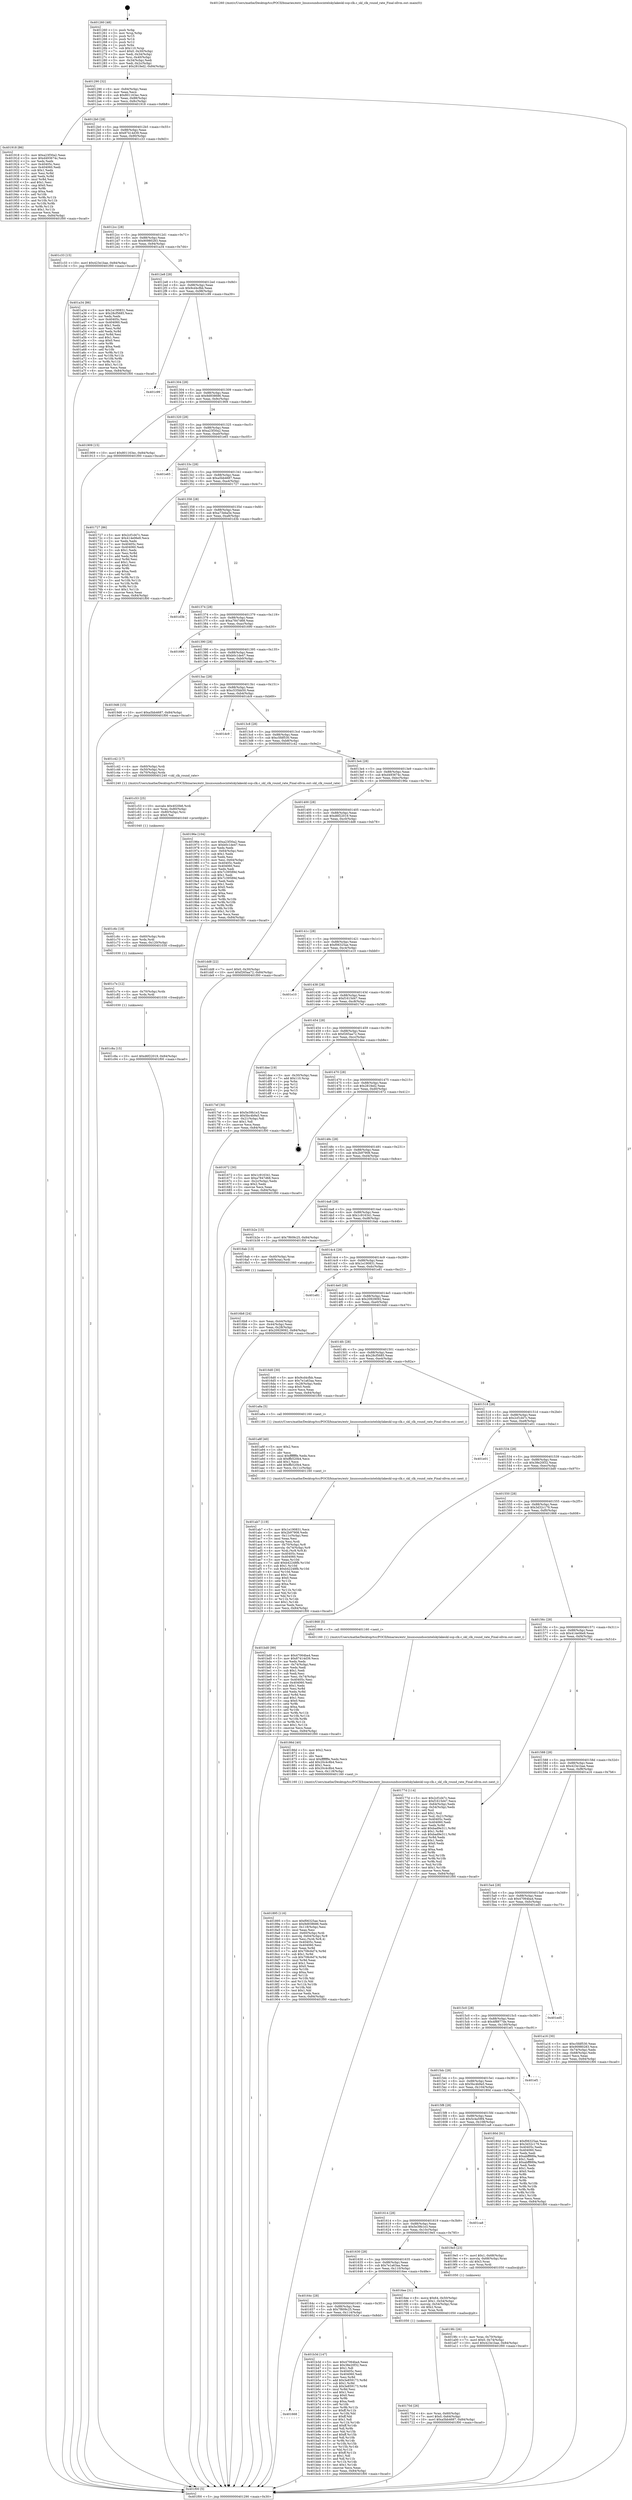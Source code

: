digraph "0x401260" {
  label = "0x401260 (/mnt/c/Users/mathe/Desktop/tcc/POCII/binaries/extr_linuxsoundsocintelskylakeskl-ssp-clk.c_skl_clk_round_rate_Final-ollvm.out::main(0))"
  labelloc = "t"
  node[shape=record]

  Entry [label="",width=0.3,height=0.3,shape=circle,fillcolor=black,style=filled]
  "0x401290" [label="{
     0x401290 [32]\l
     | [instrs]\l
     &nbsp;&nbsp;0x401290 \<+6\>: mov -0x84(%rbp),%eax\l
     &nbsp;&nbsp;0x401296 \<+2\>: mov %eax,%ecx\l
     &nbsp;&nbsp;0x401298 \<+6\>: sub $0x801163ec,%ecx\l
     &nbsp;&nbsp;0x40129e \<+6\>: mov %eax,-0x88(%rbp)\l
     &nbsp;&nbsp;0x4012a4 \<+6\>: mov %ecx,-0x8c(%rbp)\l
     &nbsp;&nbsp;0x4012aa \<+6\>: je 0000000000401918 \<main+0x6b8\>\l
  }"]
  "0x401918" [label="{
     0x401918 [86]\l
     | [instrs]\l
     &nbsp;&nbsp;0x401918 \<+5\>: mov $0xa23f30a2,%eax\l
     &nbsp;&nbsp;0x40191d \<+5\>: mov $0xd493674c,%ecx\l
     &nbsp;&nbsp;0x401922 \<+2\>: xor %edx,%edx\l
     &nbsp;&nbsp;0x401924 \<+7\>: mov 0x40405c,%esi\l
     &nbsp;&nbsp;0x40192b \<+7\>: mov 0x404060,%edi\l
     &nbsp;&nbsp;0x401932 \<+3\>: sub $0x1,%edx\l
     &nbsp;&nbsp;0x401935 \<+3\>: mov %esi,%r8d\l
     &nbsp;&nbsp;0x401938 \<+3\>: add %edx,%r8d\l
     &nbsp;&nbsp;0x40193b \<+4\>: imul %r8d,%esi\l
     &nbsp;&nbsp;0x40193f \<+3\>: and $0x1,%esi\l
     &nbsp;&nbsp;0x401942 \<+3\>: cmp $0x0,%esi\l
     &nbsp;&nbsp;0x401945 \<+4\>: sete %r9b\l
     &nbsp;&nbsp;0x401949 \<+3\>: cmp $0xa,%edi\l
     &nbsp;&nbsp;0x40194c \<+4\>: setl %r10b\l
     &nbsp;&nbsp;0x401950 \<+3\>: mov %r9b,%r11b\l
     &nbsp;&nbsp;0x401953 \<+3\>: and %r10b,%r11b\l
     &nbsp;&nbsp;0x401956 \<+3\>: xor %r10b,%r9b\l
     &nbsp;&nbsp;0x401959 \<+3\>: or %r9b,%r11b\l
     &nbsp;&nbsp;0x40195c \<+4\>: test $0x1,%r11b\l
     &nbsp;&nbsp;0x401960 \<+3\>: cmovne %ecx,%eax\l
     &nbsp;&nbsp;0x401963 \<+6\>: mov %eax,-0x84(%rbp)\l
     &nbsp;&nbsp;0x401969 \<+5\>: jmp 0000000000401f00 \<main+0xca0\>\l
  }"]
  "0x4012b0" [label="{
     0x4012b0 [28]\l
     | [instrs]\l
     &nbsp;&nbsp;0x4012b0 \<+5\>: jmp 00000000004012b5 \<main+0x55\>\l
     &nbsp;&nbsp;0x4012b5 \<+6\>: mov -0x88(%rbp),%eax\l
     &nbsp;&nbsp;0x4012bb \<+5\>: sub $0x87414d39,%eax\l
     &nbsp;&nbsp;0x4012c0 \<+6\>: mov %eax,-0x90(%rbp)\l
     &nbsp;&nbsp;0x4012c6 \<+6\>: je 0000000000401c33 \<main+0x9d3\>\l
  }"]
  Exit [label="",width=0.3,height=0.3,shape=circle,fillcolor=black,style=filled,peripheries=2]
  "0x401c33" [label="{
     0x401c33 [15]\l
     | [instrs]\l
     &nbsp;&nbsp;0x401c33 \<+10\>: movl $0x423e1bae,-0x84(%rbp)\l
     &nbsp;&nbsp;0x401c3d \<+5\>: jmp 0000000000401f00 \<main+0xca0\>\l
  }"]
  "0x4012cc" [label="{
     0x4012cc [28]\l
     | [instrs]\l
     &nbsp;&nbsp;0x4012cc \<+5\>: jmp 00000000004012d1 \<main+0x71\>\l
     &nbsp;&nbsp;0x4012d1 \<+6\>: mov -0x88(%rbp),%eax\l
     &nbsp;&nbsp;0x4012d7 \<+5\>: sub $0x90980283,%eax\l
     &nbsp;&nbsp;0x4012dc \<+6\>: mov %eax,-0x94(%rbp)\l
     &nbsp;&nbsp;0x4012e2 \<+6\>: je 0000000000401a34 \<main+0x7d4\>\l
  }"]
  "0x401c8a" [label="{
     0x401c8a [15]\l
     | [instrs]\l
     &nbsp;&nbsp;0x401c8a \<+10\>: movl $0xd6f22019,-0x84(%rbp)\l
     &nbsp;&nbsp;0x401c94 \<+5\>: jmp 0000000000401f00 \<main+0xca0\>\l
  }"]
  "0x401a34" [label="{
     0x401a34 [86]\l
     | [instrs]\l
     &nbsp;&nbsp;0x401a34 \<+5\>: mov $0x1e190831,%eax\l
     &nbsp;&nbsp;0x401a39 \<+5\>: mov $0x28cf5685,%ecx\l
     &nbsp;&nbsp;0x401a3e \<+2\>: xor %edx,%edx\l
     &nbsp;&nbsp;0x401a40 \<+7\>: mov 0x40405c,%esi\l
     &nbsp;&nbsp;0x401a47 \<+7\>: mov 0x404060,%edi\l
     &nbsp;&nbsp;0x401a4e \<+3\>: sub $0x1,%edx\l
     &nbsp;&nbsp;0x401a51 \<+3\>: mov %esi,%r8d\l
     &nbsp;&nbsp;0x401a54 \<+3\>: add %edx,%r8d\l
     &nbsp;&nbsp;0x401a57 \<+4\>: imul %r8d,%esi\l
     &nbsp;&nbsp;0x401a5b \<+3\>: and $0x1,%esi\l
     &nbsp;&nbsp;0x401a5e \<+3\>: cmp $0x0,%esi\l
     &nbsp;&nbsp;0x401a61 \<+4\>: sete %r9b\l
     &nbsp;&nbsp;0x401a65 \<+3\>: cmp $0xa,%edi\l
     &nbsp;&nbsp;0x401a68 \<+4\>: setl %r10b\l
     &nbsp;&nbsp;0x401a6c \<+3\>: mov %r9b,%r11b\l
     &nbsp;&nbsp;0x401a6f \<+3\>: and %r10b,%r11b\l
     &nbsp;&nbsp;0x401a72 \<+3\>: xor %r10b,%r9b\l
     &nbsp;&nbsp;0x401a75 \<+3\>: or %r9b,%r11b\l
     &nbsp;&nbsp;0x401a78 \<+4\>: test $0x1,%r11b\l
     &nbsp;&nbsp;0x401a7c \<+3\>: cmovne %ecx,%eax\l
     &nbsp;&nbsp;0x401a7f \<+6\>: mov %eax,-0x84(%rbp)\l
     &nbsp;&nbsp;0x401a85 \<+5\>: jmp 0000000000401f00 \<main+0xca0\>\l
  }"]
  "0x4012e8" [label="{
     0x4012e8 [28]\l
     | [instrs]\l
     &nbsp;&nbsp;0x4012e8 \<+5\>: jmp 00000000004012ed \<main+0x8d\>\l
     &nbsp;&nbsp;0x4012ed \<+6\>: mov -0x88(%rbp),%eax\l
     &nbsp;&nbsp;0x4012f3 \<+5\>: sub $0x9cd4cfbb,%eax\l
     &nbsp;&nbsp;0x4012f8 \<+6\>: mov %eax,-0x98(%rbp)\l
     &nbsp;&nbsp;0x4012fe \<+6\>: je 0000000000401c99 \<main+0xa39\>\l
  }"]
  "0x401c7e" [label="{
     0x401c7e [12]\l
     | [instrs]\l
     &nbsp;&nbsp;0x401c7e \<+4\>: mov -0x70(%rbp),%rdx\l
     &nbsp;&nbsp;0x401c82 \<+3\>: mov %rdx,%rdi\l
     &nbsp;&nbsp;0x401c85 \<+5\>: call 0000000000401030 \<free@plt\>\l
     | [calls]\l
     &nbsp;&nbsp;0x401030 \{1\} (unknown)\l
  }"]
  "0x401c99" [label="{
     0x401c99\l
  }", style=dashed]
  "0x401304" [label="{
     0x401304 [28]\l
     | [instrs]\l
     &nbsp;&nbsp;0x401304 \<+5\>: jmp 0000000000401309 \<main+0xa9\>\l
     &nbsp;&nbsp;0x401309 \<+6\>: mov -0x88(%rbp),%eax\l
     &nbsp;&nbsp;0x40130f \<+5\>: sub $0x9d938686,%eax\l
     &nbsp;&nbsp;0x401314 \<+6\>: mov %eax,-0x9c(%rbp)\l
     &nbsp;&nbsp;0x40131a \<+6\>: je 0000000000401909 \<main+0x6a9\>\l
  }"]
  "0x401c6c" [label="{
     0x401c6c [18]\l
     | [instrs]\l
     &nbsp;&nbsp;0x401c6c \<+4\>: mov -0x60(%rbp),%rdx\l
     &nbsp;&nbsp;0x401c70 \<+3\>: mov %rdx,%rdi\l
     &nbsp;&nbsp;0x401c73 \<+6\>: mov %eax,-0x120(%rbp)\l
     &nbsp;&nbsp;0x401c79 \<+5\>: call 0000000000401030 \<free@plt\>\l
     | [calls]\l
     &nbsp;&nbsp;0x401030 \{1\} (unknown)\l
  }"]
  "0x401909" [label="{
     0x401909 [15]\l
     | [instrs]\l
     &nbsp;&nbsp;0x401909 \<+10\>: movl $0x801163ec,-0x84(%rbp)\l
     &nbsp;&nbsp;0x401913 \<+5\>: jmp 0000000000401f00 \<main+0xca0\>\l
  }"]
  "0x401320" [label="{
     0x401320 [28]\l
     | [instrs]\l
     &nbsp;&nbsp;0x401320 \<+5\>: jmp 0000000000401325 \<main+0xc5\>\l
     &nbsp;&nbsp;0x401325 \<+6\>: mov -0x88(%rbp),%eax\l
     &nbsp;&nbsp;0x40132b \<+5\>: sub $0xa23f30a2,%eax\l
     &nbsp;&nbsp;0x401330 \<+6\>: mov %eax,-0xa0(%rbp)\l
     &nbsp;&nbsp;0x401336 \<+6\>: je 0000000000401e65 \<main+0xc05\>\l
  }"]
  "0x401c53" [label="{
     0x401c53 [25]\l
     | [instrs]\l
     &nbsp;&nbsp;0x401c53 \<+10\>: movabs $0x4020b6,%rdi\l
     &nbsp;&nbsp;0x401c5d \<+4\>: mov %rax,-0x80(%rbp)\l
     &nbsp;&nbsp;0x401c61 \<+4\>: mov -0x80(%rbp),%rsi\l
     &nbsp;&nbsp;0x401c65 \<+2\>: mov $0x0,%al\l
     &nbsp;&nbsp;0x401c67 \<+5\>: call 0000000000401040 \<printf@plt\>\l
     | [calls]\l
     &nbsp;&nbsp;0x401040 \{1\} (unknown)\l
  }"]
  "0x401e65" [label="{
     0x401e65\l
  }", style=dashed]
  "0x40133c" [label="{
     0x40133c [28]\l
     | [instrs]\l
     &nbsp;&nbsp;0x40133c \<+5\>: jmp 0000000000401341 \<main+0xe1\>\l
     &nbsp;&nbsp;0x401341 \<+6\>: mov -0x88(%rbp),%eax\l
     &nbsp;&nbsp;0x401347 \<+5\>: sub $0xa5bb4687,%eax\l
     &nbsp;&nbsp;0x40134c \<+6\>: mov %eax,-0xa4(%rbp)\l
     &nbsp;&nbsp;0x401352 \<+6\>: je 0000000000401727 \<main+0x4c7\>\l
  }"]
  "0x401668" [label="{
     0x401668\l
  }", style=dashed]
  "0x401727" [label="{
     0x401727 [86]\l
     | [instrs]\l
     &nbsp;&nbsp;0x401727 \<+5\>: mov $0x2cf1d47c,%eax\l
     &nbsp;&nbsp;0x40172c \<+5\>: mov $0x414e06e9,%ecx\l
     &nbsp;&nbsp;0x401731 \<+2\>: xor %edx,%edx\l
     &nbsp;&nbsp;0x401733 \<+7\>: mov 0x40405c,%esi\l
     &nbsp;&nbsp;0x40173a \<+7\>: mov 0x404060,%edi\l
     &nbsp;&nbsp;0x401741 \<+3\>: sub $0x1,%edx\l
     &nbsp;&nbsp;0x401744 \<+3\>: mov %esi,%r8d\l
     &nbsp;&nbsp;0x401747 \<+3\>: add %edx,%r8d\l
     &nbsp;&nbsp;0x40174a \<+4\>: imul %r8d,%esi\l
     &nbsp;&nbsp;0x40174e \<+3\>: and $0x1,%esi\l
     &nbsp;&nbsp;0x401751 \<+3\>: cmp $0x0,%esi\l
     &nbsp;&nbsp;0x401754 \<+4\>: sete %r9b\l
     &nbsp;&nbsp;0x401758 \<+3\>: cmp $0xa,%edi\l
     &nbsp;&nbsp;0x40175b \<+4\>: setl %r10b\l
     &nbsp;&nbsp;0x40175f \<+3\>: mov %r9b,%r11b\l
     &nbsp;&nbsp;0x401762 \<+3\>: and %r10b,%r11b\l
     &nbsp;&nbsp;0x401765 \<+3\>: xor %r10b,%r9b\l
     &nbsp;&nbsp;0x401768 \<+3\>: or %r9b,%r11b\l
     &nbsp;&nbsp;0x40176b \<+4\>: test $0x1,%r11b\l
     &nbsp;&nbsp;0x40176f \<+3\>: cmovne %ecx,%eax\l
     &nbsp;&nbsp;0x401772 \<+6\>: mov %eax,-0x84(%rbp)\l
     &nbsp;&nbsp;0x401778 \<+5\>: jmp 0000000000401f00 \<main+0xca0\>\l
  }"]
  "0x401358" [label="{
     0x401358 [28]\l
     | [instrs]\l
     &nbsp;&nbsp;0x401358 \<+5\>: jmp 000000000040135d \<main+0xfd\>\l
     &nbsp;&nbsp;0x40135d \<+6\>: mov -0x88(%rbp),%eax\l
     &nbsp;&nbsp;0x401363 \<+5\>: sub $0xa73eba5e,%eax\l
     &nbsp;&nbsp;0x401368 \<+6\>: mov %eax,-0xa8(%rbp)\l
     &nbsp;&nbsp;0x40136e \<+6\>: je 0000000000401d3b \<main+0xadb\>\l
  }"]
  "0x401b3d" [label="{
     0x401b3d [147]\l
     | [instrs]\l
     &nbsp;&nbsp;0x401b3d \<+5\>: mov $0x47064ba4,%eax\l
     &nbsp;&nbsp;0x401b42 \<+5\>: mov $0x38e20f32,%ecx\l
     &nbsp;&nbsp;0x401b47 \<+2\>: mov $0x1,%dl\l
     &nbsp;&nbsp;0x401b49 \<+7\>: mov 0x40405c,%esi\l
     &nbsp;&nbsp;0x401b50 \<+7\>: mov 0x404060,%edi\l
     &nbsp;&nbsp;0x401b57 \<+3\>: mov %esi,%r8d\l
     &nbsp;&nbsp;0x401b5a \<+7\>: add $0x3e859173,%r8d\l
     &nbsp;&nbsp;0x401b61 \<+4\>: sub $0x1,%r8d\l
     &nbsp;&nbsp;0x401b65 \<+7\>: sub $0x3e859173,%r8d\l
     &nbsp;&nbsp;0x401b6c \<+4\>: imul %r8d,%esi\l
     &nbsp;&nbsp;0x401b70 \<+3\>: and $0x1,%esi\l
     &nbsp;&nbsp;0x401b73 \<+3\>: cmp $0x0,%esi\l
     &nbsp;&nbsp;0x401b76 \<+4\>: sete %r9b\l
     &nbsp;&nbsp;0x401b7a \<+3\>: cmp $0xa,%edi\l
     &nbsp;&nbsp;0x401b7d \<+4\>: setl %r10b\l
     &nbsp;&nbsp;0x401b81 \<+3\>: mov %r9b,%r11b\l
     &nbsp;&nbsp;0x401b84 \<+4\>: xor $0xff,%r11b\l
     &nbsp;&nbsp;0x401b88 \<+3\>: mov %r10b,%bl\l
     &nbsp;&nbsp;0x401b8b \<+3\>: xor $0xff,%bl\l
     &nbsp;&nbsp;0x401b8e \<+3\>: xor $0x1,%dl\l
     &nbsp;&nbsp;0x401b91 \<+3\>: mov %r11b,%r14b\l
     &nbsp;&nbsp;0x401b94 \<+4\>: and $0xff,%r14b\l
     &nbsp;&nbsp;0x401b98 \<+3\>: and %dl,%r9b\l
     &nbsp;&nbsp;0x401b9b \<+3\>: mov %bl,%r15b\l
     &nbsp;&nbsp;0x401b9e \<+4\>: and $0xff,%r15b\l
     &nbsp;&nbsp;0x401ba2 \<+3\>: and %dl,%r10b\l
     &nbsp;&nbsp;0x401ba5 \<+3\>: or %r9b,%r14b\l
     &nbsp;&nbsp;0x401ba8 \<+3\>: or %r10b,%r15b\l
     &nbsp;&nbsp;0x401bab \<+3\>: xor %r15b,%r14b\l
     &nbsp;&nbsp;0x401bae \<+3\>: or %bl,%r11b\l
     &nbsp;&nbsp;0x401bb1 \<+4\>: xor $0xff,%r11b\l
     &nbsp;&nbsp;0x401bb5 \<+3\>: or $0x1,%dl\l
     &nbsp;&nbsp;0x401bb8 \<+3\>: and %dl,%r11b\l
     &nbsp;&nbsp;0x401bbb \<+3\>: or %r11b,%r14b\l
     &nbsp;&nbsp;0x401bbe \<+4\>: test $0x1,%r14b\l
     &nbsp;&nbsp;0x401bc2 \<+3\>: cmovne %ecx,%eax\l
     &nbsp;&nbsp;0x401bc5 \<+6\>: mov %eax,-0x84(%rbp)\l
     &nbsp;&nbsp;0x401bcb \<+5\>: jmp 0000000000401f00 \<main+0xca0\>\l
  }"]
  "0x401d3b" [label="{
     0x401d3b\l
  }", style=dashed]
  "0x401374" [label="{
     0x401374 [28]\l
     | [instrs]\l
     &nbsp;&nbsp;0x401374 \<+5\>: jmp 0000000000401379 \<main+0x119\>\l
     &nbsp;&nbsp;0x401379 \<+6\>: mov -0x88(%rbp),%eax\l
     &nbsp;&nbsp;0x40137f \<+5\>: sub $0xa7847d68,%eax\l
     &nbsp;&nbsp;0x401384 \<+6\>: mov %eax,-0xac(%rbp)\l
     &nbsp;&nbsp;0x40138a \<+6\>: je 0000000000401690 \<main+0x430\>\l
  }"]
  "0x401ab7" [label="{
     0x401ab7 [119]\l
     | [instrs]\l
     &nbsp;&nbsp;0x401ab7 \<+5\>: mov $0x1e190831,%ecx\l
     &nbsp;&nbsp;0x401abc \<+5\>: mov $0x2b97908,%edx\l
     &nbsp;&nbsp;0x401ac1 \<+6\>: mov -0x11c(%rbp),%esi\l
     &nbsp;&nbsp;0x401ac7 \<+3\>: imul %eax,%esi\l
     &nbsp;&nbsp;0x401aca \<+3\>: movslq %esi,%rdi\l
     &nbsp;&nbsp;0x401acd \<+4\>: mov -0x70(%rbp),%r8\l
     &nbsp;&nbsp;0x401ad1 \<+4\>: movslq -0x74(%rbp),%r9\l
     &nbsp;&nbsp;0x401ad5 \<+4\>: mov %rdi,(%r8,%r9,8)\l
     &nbsp;&nbsp;0x401ad9 \<+7\>: mov 0x40405c,%eax\l
     &nbsp;&nbsp;0x401ae0 \<+7\>: mov 0x404060,%esi\l
     &nbsp;&nbsp;0x401ae7 \<+3\>: mov %eax,%r10d\l
     &nbsp;&nbsp;0x401aea \<+7\>: add $0xb42248fb,%r10d\l
     &nbsp;&nbsp;0x401af1 \<+4\>: sub $0x1,%r10d\l
     &nbsp;&nbsp;0x401af5 \<+7\>: sub $0xb42248fb,%r10d\l
     &nbsp;&nbsp;0x401afc \<+4\>: imul %r10d,%eax\l
     &nbsp;&nbsp;0x401b00 \<+3\>: and $0x1,%eax\l
     &nbsp;&nbsp;0x401b03 \<+3\>: cmp $0x0,%eax\l
     &nbsp;&nbsp;0x401b06 \<+4\>: sete %r11b\l
     &nbsp;&nbsp;0x401b0a \<+3\>: cmp $0xa,%esi\l
     &nbsp;&nbsp;0x401b0d \<+3\>: setl %bl\l
     &nbsp;&nbsp;0x401b10 \<+3\>: mov %r11b,%r14b\l
     &nbsp;&nbsp;0x401b13 \<+3\>: and %bl,%r14b\l
     &nbsp;&nbsp;0x401b16 \<+3\>: xor %bl,%r11b\l
     &nbsp;&nbsp;0x401b19 \<+3\>: or %r11b,%r14b\l
     &nbsp;&nbsp;0x401b1c \<+4\>: test $0x1,%r14b\l
     &nbsp;&nbsp;0x401b20 \<+3\>: cmovne %edx,%ecx\l
     &nbsp;&nbsp;0x401b23 \<+6\>: mov %ecx,-0x84(%rbp)\l
     &nbsp;&nbsp;0x401b29 \<+5\>: jmp 0000000000401f00 \<main+0xca0\>\l
  }"]
  "0x401690" [label="{
     0x401690\l
  }", style=dashed]
  "0x401390" [label="{
     0x401390 [28]\l
     | [instrs]\l
     &nbsp;&nbsp;0x401390 \<+5\>: jmp 0000000000401395 \<main+0x135\>\l
     &nbsp;&nbsp;0x401395 \<+6\>: mov -0x88(%rbp),%eax\l
     &nbsp;&nbsp;0x40139b \<+5\>: sub $0xb0c1de47,%eax\l
     &nbsp;&nbsp;0x4013a0 \<+6\>: mov %eax,-0xb0(%rbp)\l
     &nbsp;&nbsp;0x4013a6 \<+6\>: je 00000000004019d6 \<main+0x776\>\l
  }"]
  "0x401a8f" [label="{
     0x401a8f [40]\l
     | [instrs]\l
     &nbsp;&nbsp;0x401a8f \<+5\>: mov $0x2,%ecx\l
     &nbsp;&nbsp;0x401a94 \<+1\>: cltd\l
     &nbsp;&nbsp;0x401a95 \<+2\>: idiv %ecx\l
     &nbsp;&nbsp;0x401a97 \<+6\>: imul $0xfffffffe,%edx,%ecx\l
     &nbsp;&nbsp;0x401a9d \<+6\>: sub $0xffb520b4,%ecx\l
     &nbsp;&nbsp;0x401aa3 \<+3\>: add $0x1,%ecx\l
     &nbsp;&nbsp;0x401aa6 \<+6\>: add $0xffb520b4,%ecx\l
     &nbsp;&nbsp;0x401aac \<+6\>: mov %ecx,-0x11c(%rbp)\l
     &nbsp;&nbsp;0x401ab2 \<+5\>: call 0000000000401160 \<next_i\>\l
     | [calls]\l
     &nbsp;&nbsp;0x401160 \{1\} (/mnt/c/Users/mathe/Desktop/tcc/POCII/binaries/extr_linuxsoundsocintelskylakeskl-ssp-clk.c_skl_clk_round_rate_Final-ollvm.out::next_i)\l
  }"]
  "0x4019d6" [label="{
     0x4019d6 [15]\l
     | [instrs]\l
     &nbsp;&nbsp;0x4019d6 \<+10\>: movl $0xa5bb4687,-0x84(%rbp)\l
     &nbsp;&nbsp;0x4019e0 \<+5\>: jmp 0000000000401f00 \<main+0xca0\>\l
  }"]
  "0x4013ac" [label="{
     0x4013ac [28]\l
     | [instrs]\l
     &nbsp;&nbsp;0x4013ac \<+5\>: jmp 00000000004013b1 \<main+0x151\>\l
     &nbsp;&nbsp;0x4013b1 \<+6\>: mov -0x88(%rbp),%eax\l
     &nbsp;&nbsp;0x4013b7 \<+5\>: sub $0xc535bb50,%eax\l
     &nbsp;&nbsp;0x4013bc \<+6\>: mov %eax,-0xb4(%rbp)\l
     &nbsp;&nbsp;0x4013c2 \<+6\>: je 0000000000401dc9 \<main+0xb69\>\l
  }"]
  "0x4019fc" [label="{
     0x4019fc [26]\l
     | [instrs]\l
     &nbsp;&nbsp;0x4019fc \<+4\>: mov %rax,-0x70(%rbp)\l
     &nbsp;&nbsp;0x401a00 \<+7\>: movl $0x0,-0x74(%rbp)\l
     &nbsp;&nbsp;0x401a07 \<+10\>: movl $0x423e1bae,-0x84(%rbp)\l
     &nbsp;&nbsp;0x401a11 \<+5\>: jmp 0000000000401f00 \<main+0xca0\>\l
  }"]
  "0x401dc9" [label="{
     0x401dc9\l
  }", style=dashed]
  "0x4013c8" [label="{
     0x4013c8 [28]\l
     | [instrs]\l
     &nbsp;&nbsp;0x4013c8 \<+5\>: jmp 00000000004013cd \<main+0x16d\>\l
     &nbsp;&nbsp;0x4013cd \<+6\>: mov -0x88(%rbp),%eax\l
     &nbsp;&nbsp;0x4013d3 \<+5\>: sub $0xc5fdf530,%eax\l
     &nbsp;&nbsp;0x4013d8 \<+6\>: mov %eax,-0xb8(%rbp)\l
     &nbsp;&nbsp;0x4013de \<+6\>: je 0000000000401c42 \<main+0x9e2\>\l
  }"]
  "0x401895" [label="{
     0x401895 [116]\l
     | [instrs]\l
     &nbsp;&nbsp;0x401895 \<+5\>: mov $0xf06325ae,%ecx\l
     &nbsp;&nbsp;0x40189a \<+5\>: mov $0x9d938686,%edx\l
     &nbsp;&nbsp;0x40189f \<+6\>: mov -0x118(%rbp),%esi\l
     &nbsp;&nbsp;0x4018a5 \<+3\>: imul %eax,%esi\l
     &nbsp;&nbsp;0x4018a8 \<+4\>: mov -0x60(%rbp),%rdi\l
     &nbsp;&nbsp;0x4018ac \<+4\>: movslq -0x64(%rbp),%r8\l
     &nbsp;&nbsp;0x4018b0 \<+4\>: mov %esi,(%rdi,%r8,4)\l
     &nbsp;&nbsp;0x4018b4 \<+7\>: mov 0x40405c,%eax\l
     &nbsp;&nbsp;0x4018bb \<+7\>: mov 0x404060,%esi\l
     &nbsp;&nbsp;0x4018c2 \<+3\>: mov %eax,%r9d\l
     &nbsp;&nbsp;0x4018c5 \<+7\>: add $0x708c6d74,%r9d\l
     &nbsp;&nbsp;0x4018cc \<+4\>: sub $0x1,%r9d\l
     &nbsp;&nbsp;0x4018d0 \<+7\>: sub $0x708c6d74,%r9d\l
     &nbsp;&nbsp;0x4018d7 \<+4\>: imul %r9d,%eax\l
     &nbsp;&nbsp;0x4018db \<+3\>: and $0x1,%eax\l
     &nbsp;&nbsp;0x4018de \<+3\>: cmp $0x0,%eax\l
     &nbsp;&nbsp;0x4018e1 \<+4\>: sete %r10b\l
     &nbsp;&nbsp;0x4018e5 \<+3\>: cmp $0xa,%esi\l
     &nbsp;&nbsp;0x4018e8 \<+4\>: setl %r11b\l
     &nbsp;&nbsp;0x4018ec \<+3\>: mov %r10b,%bl\l
     &nbsp;&nbsp;0x4018ef \<+3\>: and %r11b,%bl\l
     &nbsp;&nbsp;0x4018f2 \<+3\>: xor %r11b,%r10b\l
     &nbsp;&nbsp;0x4018f5 \<+3\>: or %r10b,%bl\l
     &nbsp;&nbsp;0x4018f8 \<+3\>: test $0x1,%bl\l
     &nbsp;&nbsp;0x4018fb \<+3\>: cmovne %edx,%ecx\l
     &nbsp;&nbsp;0x4018fe \<+6\>: mov %ecx,-0x84(%rbp)\l
     &nbsp;&nbsp;0x401904 \<+5\>: jmp 0000000000401f00 \<main+0xca0\>\l
  }"]
  "0x401c42" [label="{
     0x401c42 [17]\l
     | [instrs]\l
     &nbsp;&nbsp;0x401c42 \<+4\>: mov -0x60(%rbp),%rdi\l
     &nbsp;&nbsp;0x401c46 \<+4\>: mov -0x50(%rbp),%rsi\l
     &nbsp;&nbsp;0x401c4a \<+4\>: mov -0x70(%rbp),%rdx\l
     &nbsp;&nbsp;0x401c4e \<+5\>: call 0000000000401240 \<skl_clk_round_rate\>\l
     | [calls]\l
     &nbsp;&nbsp;0x401240 \{1\} (/mnt/c/Users/mathe/Desktop/tcc/POCII/binaries/extr_linuxsoundsocintelskylakeskl-ssp-clk.c_skl_clk_round_rate_Final-ollvm.out::skl_clk_round_rate)\l
  }"]
  "0x4013e4" [label="{
     0x4013e4 [28]\l
     | [instrs]\l
     &nbsp;&nbsp;0x4013e4 \<+5\>: jmp 00000000004013e9 \<main+0x189\>\l
     &nbsp;&nbsp;0x4013e9 \<+6\>: mov -0x88(%rbp),%eax\l
     &nbsp;&nbsp;0x4013ef \<+5\>: sub $0xd493674c,%eax\l
     &nbsp;&nbsp;0x4013f4 \<+6\>: mov %eax,-0xbc(%rbp)\l
     &nbsp;&nbsp;0x4013fa \<+6\>: je 000000000040196e \<main+0x70e\>\l
  }"]
  "0x40186d" [label="{
     0x40186d [40]\l
     | [instrs]\l
     &nbsp;&nbsp;0x40186d \<+5\>: mov $0x2,%ecx\l
     &nbsp;&nbsp;0x401872 \<+1\>: cltd\l
     &nbsp;&nbsp;0x401873 \<+2\>: idiv %ecx\l
     &nbsp;&nbsp;0x401875 \<+6\>: imul $0xfffffffe,%edx,%ecx\l
     &nbsp;&nbsp;0x40187b \<+6\>: add $0x20c4c8b4,%ecx\l
     &nbsp;&nbsp;0x401881 \<+3\>: add $0x1,%ecx\l
     &nbsp;&nbsp;0x401884 \<+6\>: sub $0x20c4c8b4,%ecx\l
     &nbsp;&nbsp;0x40188a \<+6\>: mov %ecx,-0x118(%rbp)\l
     &nbsp;&nbsp;0x401890 \<+5\>: call 0000000000401160 \<next_i\>\l
     | [calls]\l
     &nbsp;&nbsp;0x401160 \{1\} (/mnt/c/Users/mathe/Desktop/tcc/POCII/binaries/extr_linuxsoundsocintelskylakeskl-ssp-clk.c_skl_clk_round_rate_Final-ollvm.out::next_i)\l
  }"]
  "0x40196e" [label="{
     0x40196e [104]\l
     | [instrs]\l
     &nbsp;&nbsp;0x40196e \<+5\>: mov $0xa23f30a2,%eax\l
     &nbsp;&nbsp;0x401973 \<+5\>: mov $0xb0c1de47,%ecx\l
     &nbsp;&nbsp;0x401978 \<+2\>: xor %edx,%edx\l
     &nbsp;&nbsp;0x40197a \<+3\>: mov -0x64(%rbp),%esi\l
     &nbsp;&nbsp;0x40197d \<+3\>: sub $0x1,%edx\l
     &nbsp;&nbsp;0x401980 \<+2\>: sub %edx,%esi\l
     &nbsp;&nbsp;0x401982 \<+3\>: mov %esi,-0x64(%rbp)\l
     &nbsp;&nbsp;0x401985 \<+7\>: mov 0x40405c,%edx\l
     &nbsp;&nbsp;0x40198c \<+7\>: mov 0x404060,%esi\l
     &nbsp;&nbsp;0x401993 \<+2\>: mov %edx,%edi\l
     &nbsp;&nbsp;0x401995 \<+6\>: sub $0x7c39589d,%edi\l
     &nbsp;&nbsp;0x40199b \<+3\>: sub $0x1,%edi\l
     &nbsp;&nbsp;0x40199e \<+6\>: add $0x7c39589d,%edi\l
     &nbsp;&nbsp;0x4019a4 \<+3\>: imul %edi,%edx\l
     &nbsp;&nbsp;0x4019a7 \<+3\>: and $0x1,%edx\l
     &nbsp;&nbsp;0x4019aa \<+3\>: cmp $0x0,%edx\l
     &nbsp;&nbsp;0x4019ad \<+4\>: sete %r8b\l
     &nbsp;&nbsp;0x4019b1 \<+3\>: cmp $0xa,%esi\l
     &nbsp;&nbsp;0x4019b4 \<+4\>: setl %r9b\l
     &nbsp;&nbsp;0x4019b8 \<+3\>: mov %r8b,%r10b\l
     &nbsp;&nbsp;0x4019bb \<+3\>: and %r9b,%r10b\l
     &nbsp;&nbsp;0x4019be \<+3\>: xor %r9b,%r8b\l
     &nbsp;&nbsp;0x4019c1 \<+3\>: or %r8b,%r10b\l
     &nbsp;&nbsp;0x4019c4 \<+4\>: test $0x1,%r10b\l
     &nbsp;&nbsp;0x4019c8 \<+3\>: cmovne %ecx,%eax\l
     &nbsp;&nbsp;0x4019cb \<+6\>: mov %eax,-0x84(%rbp)\l
     &nbsp;&nbsp;0x4019d1 \<+5\>: jmp 0000000000401f00 \<main+0xca0\>\l
  }"]
  "0x401400" [label="{
     0x401400 [28]\l
     | [instrs]\l
     &nbsp;&nbsp;0x401400 \<+5\>: jmp 0000000000401405 \<main+0x1a5\>\l
     &nbsp;&nbsp;0x401405 \<+6\>: mov -0x88(%rbp),%eax\l
     &nbsp;&nbsp;0x40140b \<+5\>: sub $0xd6f22019,%eax\l
     &nbsp;&nbsp;0x401410 \<+6\>: mov %eax,-0xc0(%rbp)\l
     &nbsp;&nbsp;0x401416 \<+6\>: je 0000000000401dd8 \<main+0xb78\>\l
  }"]
  "0x40170d" [label="{
     0x40170d [26]\l
     | [instrs]\l
     &nbsp;&nbsp;0x40170d \<+4\>: mov %rax,-0x60(%rbp)\l
     &nbsp;&nbsp;0x401711 \<+7\>: movl $0x0,-0x64(%rbp)\l
     &nbsp;&nbsp;0x401718 \<+10\>: movl $0xa5bb4687,-0x84(%rbp)\l
     &nbsp;&nbsp;0x401722 \<+5\>: jmp 0000000000401f00 \<main+0xca0\>\l
  }"]
  "0x401dd8" [label="{
     0x401dd8 [22]\l
     | [instrs]\l
     &nbsp;&nbsp;0x401dd8 \<+7\>: movl $0x0,-0x30(%rbp)\l
     &nbsp;&nbsp;0x401ddf \<+10\>: movl $0xf265aa72,-0x84(%rbp)\l
     &nbsp;&nbsp;0x401de9 \<+5\>: jmp 0000000000401f00 \<main+0xca0\>\l
  }"]
  "0x40141c" [label="{
     0x40141c [28]\l
     | [instrs]\l
     &nbsp;&nbsp;0x40141c \<+5\>: jmp 0000000000401421 \<main+0x1c1\>\l
     &nbsp;&nbsp;0x401421 \<+6\>: mov -0x88(%rbp),%eax\l
     &nbsp;&nbsp;0x401427 \<+5\>: sub $0xf06325ae,%eax\l
     &nbsp;&nbsp;0x40142c \<+6\>: mov %eax,-0xc4(%rbp)\l
     &nbsp;&nbsp;0x401432 \<+6\>: je 0000000000401e10 \<main+0xbb0\>\l
  }"]
  "0x40164c" [label="{
     0x40164c [28]\l
     | [instrs]\l
     &nbsp;&nbsp;0x40164c \<+5\>: jmp 0000000000401651 \<main+0x3f1\>\l
     &nbsp;&nbsp;0x401651 \<+6\>: mov -0x88(%rbp),%eax\l
     &nbsp;&nbsp;0x401657 \<+5\>: sub $0x7f609c25,%eax\l
     &nbsp;&nbsp;0x40165c \<+6\>: mov %eax,-0x114(%rbp)\l
     &nbsp;&nbsp;0x401662 \<+6\>: je 0000000000401b3d \<main+0x8dd\>\l
  }"]
  "0x401e10" [label="{
     0x401e10\l
  }", style=dashed]
  "0x401438" [label="{
     0x401438 [28]\l
     | [instrs]\l
     &nbsp;&nbsp;0x401438 \<+5\>: jmp 000000000040143d \<main+0x1dd\>\l
     &nbsp;&nbsp;0x40143d \<+6\>: mov -0x88(%rbp),%eax\l
     &nbsp;&nbsp;0x401443 \<+5\>: sub $0xf1615d47,%eax\l
     &nbsp;&nbsp;0x401448 \<+6\>: mov %eax,-0xc8(%rbp)\l
     &nbsp;&nbsp;0x40144e \<+6\>: je 00000000004017ef \<main+0x58f\>\l
  }"]
  "0x4016ee" [label="{
     0x4016ee [31]\l
     | [instrs]\l
     &nbsp;&nbsp;0x4016ee \<+8\>: movq $0x64,-0x50(%rbp)\l
     &nbsp;&nbsp;0x4016f6 \<+7\>: movl $0x1,-0x54(%rbp)\l
     &nbsp;&nbsp;0x4016fd \<+4\>: movslq -0x54(%rbp),%rax\l
     &nbsp;&nbsp;0x401701 \<+4\>: shl $0x2,%rax\l
     &nbsp;&nbsp;0x401705 \<+3\>: mov %rax,%rdi\l
     &nbsp;&nbsp;0x401708 \<+5\>: call 0000000000401050 \<malloc@plt\>\l
     | [calls]\l
     &nbsp;&nbsp;0x401050 \{1\} (unknown)\l
  }"]
  "0x4017ef" [label="{
     0x4017ef [30]\l
     | [instrs]\l
     &nbsp;&nbsp;0x4017ef \<+5\>: mov $0x5e39b1e3,%eax\l
     &nbsp;&nbsp;0x4017f4 \<+5\>: mov $0x5bc4b9a5,%ecx\l
     &nbsp;&nbsp;0x4017f9 \<+3\>: mov -0x21(%rbp),%dl\l
     &nbsp;&nbsp;0x4017fc \<+3\>: test $0x1,%dl\l
     &nbsp;&nbsp;0x4017ff \<+3\>: cmovne %ecx,%eax\l
     &nbsp;&nbsp;0x401802 \<+6\>: mov %eax,-0x84(%rbp)\l
     &nbsp;&nbsp;0x401808 \<+5\>: jmp 0000000000401f00 \<main+0xca0\>\l
  }"]
  "0x401454" [label="{
     0x401454 [28]\l
     | [instrs]\l
     &nbsp;&nbsp;0x401454 \<+5\>: jmp 0000000000401459 \<main+0x1f9\>\l
     &nbsp;&nbsp;0x401459 \<+6\>: mov -0x88(%rbp),%eax\l
     &nbsp;&nbsp;0x40145f \<+5\>: sub $0xf265aa72,%eax\l
     &nbsp;&nbsp;0x401464 \<+6\>: mov %eax,-0xcc(%rbp)\l
     &nbsp;&nbsp;0x40146a \<+6\>: je 0000000000401dee \<main+0xb8e\>\l
  }"]
  "0x401630" [label="{
     0x401630 [28]\l
     | [instrs]\l
     &nbsp;&nbsp;0x401630 \<+5\>: jmp 0000000000401635 \<main+0x3d5\>\l
     &nbsp;&nbsp;0x401635 \<+6\>: mov -0x88(%rbp),%eax\l
     &nbsp;&nbsp;0x40163b \<+5\>: sub $0x7e1a63aa,%eax\l
     &nbsp;&nbsp;0x401640 \<+6\>: mov %eax,-0x110(%rbp)\l
     &nbsp;&nbsp;0x401646 \<+6\>: je 00000000004016ee \<main+0x48e\>\l
  }"]
  "0x401dee" [label="{
     0x401dee [19]\l
     | [instrs]\l
     &nbsp;&nbsp;0x401dee \<+3\>: mov -0x30(%rbp),%eax\l
     &nbsp;&nbsp;0x401df1 \<+7\>: add $0x110,%rsp\l
     &nbsp;&nbsp;0x401df8 \<+1\>: pop %rbx\l
     &nbsp;&nbsp;0x401df9 \<+2\>: pop %r12\l
     &nbsp;&nbsp;0x401dfb \<+2\>: pop %r14\l
     &nbsp;&nbsp;0x401dfd \<+2\>: pop %r15\l
     &nbsp;&nbsp;0x401dff \<+1\>: pop %rbp\l
     &nbsp;&nbsp;0x401e00 \<+1\>: ret\l
  }"]
  "0x401470" [label="{
     0x401470 [28]\l
     | [instrs]\l
     &nbsp;&nbsp;0x401470 \<+5\>: jmp 0000000000401475 \<main+0x215\>\l
     &nbsp;&nbsp;0x401475 \<+6\>: mov -0x88(%rbp),%eax\l
     &nbsp;&nbsp;0x40147b \<+5\>: sub $0x281fed2,%eax\l
     &nbsp;&nbsp;0x401480 \<+6\>: mov %eax,-0xd0(%rbp)\l
     &nbsp;&nbsp;0x401486 \<+6\>: je 0000000000401672 \<main+0x412\>\l
  }"]
  "0x4019e5" [label="{
     0x4019e5 [23]\l
     | [instrs]\l
     &nbsp;&nbsp;0x4019e5 \<+7\>: movl $0x1,-0x68(%rbp)\l
     &nbsp;&nbsp;0x4019ec \<+4\>: movslq -0x68(%rbp),%rax\l
     &nbsp;&nbsp;0x4019f0 \<+4\>: shl $0x3,%rax\l
     &nbsp;&nbsp;0x4019f4 \<+3\>: mov %rax,%rdi\l
     &nbsp;&nbsp;0x4019f7 \<+5\>: call 0000000000401050 \<malloc@plt\>\l
     | [calls]\l
     &nbsp;&nbsp;0x401050 \{1\} (unknown)\l
  }"]
  "0x401672" [label="{
     0x401672 [30]\l
     | [instrs]\l
     &nbsp;&nbsp;0x401672 \<+5\>: mov $0x1c916341,%eax\l
     &nbsp;&nbsp;0x401677 \<+5\>: mov $0xa7847d68,%ecx\l
     &nbsp;&nbsp;0x40167c \<+3\>: mov -0x2c(%rbp),%edx\l
     &nbsp;&nbsp;0x40167f \<+3\>: cmp $0x2,%edx\l
     &nbsp;&nbsp;0x401682 \<+3\>: cmovne %ecx,%eax\l
     &nbsp;&nbsp;0x401685 \<+6\>: mov %eax,-0x84(%rbp)\l
     &nbsp;&nbsp;0x40168b \<+5\>: jmp 0000000000401f00 \<main+0xca0\>\l
  }"]
  "0x40148c" [label="{
     0x40148c [28]\l
     | [instrs]\l
     &nbsp;&nbsp;0x40148c \<+5\>: jmp 0000000000401491 \<main+0x231\>\l
     &nbsp;&nbsp;0x401491 \<+6\>: mov -0x88(%rbp),%eax\l
     &nbsp;&nbsp;0x401497 \<+5\>: sub $0x2b97908,%eax\l
     &nbsp;&nbsp;0x40149c \<+6\>: mov %eax,-0xd4(%rbp)\l
     &nbsp;&nbsp;0x4014a2 \<+6\>: je 0000000000401b2e \<main+0x8ce\>\l
  }"]
  "0x401f00" [label="{
     0x401f00 [5]\l
     | [instrs]\l
     &nbsp;&nbsp;0x401f00 \<+5\>: jmp 0000000000401290 \<main+0x30\>\l
  }"]
  "0x401260" [label="{
     0x401260 [48]\l
     | [instrs]\l
     &nbsp;&nbsp;0x401260 \<+1\>: push %rbp\l
     &nbsp;&nbsp;0x401261 \<+3\>: mov %rsp,%rbp\l
     &nbsp;&nbsp;0x401264 \<+2\>: push %r15\l
     &nbsp;&nbsp;0x401266 \<+2\>: push %r14\l
     &nbsp;&nbsp;0x401268 \<+2\>: push %r12\l
     &nbsp;&nbsp;0x40126a \<+1\>: push %rbx\l
     &nbsp;&nbsp;0x40126b \<+7\>: sub $0x110,%rsp\l
     &nbsp;&nbsp;0x401272 \<+7\>: movl $0x0,-0x30(%rbp)\l
     &nbsp;&nbsp;0x401279 \<+3\>: mov %edi,-0x34(%rbp)\l
     &nbsp;&nbsp;0x40127c \<+4\>: mov %rsi,-0x40(%rbp)\l
     &nbsp;&nbsp;0x401280 \<+3\>: mov -0x34(%rbp),%edi\l
     &nbsp;&nbsp;0x401283 \<+3\>: mov %edi,-0x2c(%rbp)\l
     &nbsp;&nbsp;0x401286 \<+10\>: movl $0x281fed2,-0x84(%rbp)\l
  }"]
  "0x401614" [label="{
     0x401614 [28]\l
     | [instrs]\l
     &nbsp;&nbsp;0x401614 \<+5\>: jmp 0000000000401619 \<main+0x3b9\>\l
     &nbsp;&nbsp;0x401619 \<+6\>: mov -0x88(%rbp),%eax\l
     &nbsp;&nbsp;0x40161f \<+5\>: sub $0x5e39b1e3,%eax\l
     &nbsp;&nbsp;0x401624 \<+6\>: mov %eax,-0x10c(%rbp)\l
     &nbsp;&nbsp;0x40162a \<+6\>: je 00000000004019e5 \<main+0x785\>\l
  }"]
  "0x401b2e" [label="{
     0x401b2e [15]\l
     | [instrs]\l
     &nbsp;&nbsp;0x401b2e \<+10\>: movl $0x7f609c25,-0x84(%rbp)\l
     &nbsp;&nbsp;0x401b38 \<+5\>: jmp 0000000000401f00 \<main+0xca0\>\l
  }"]
  "0x4014a8" [label="{
     0x4014a8 [28]\l
     | [instrs]\l
     &nbsp;&nbsp;0x4014a8 \<+5\>: jmp 00000000004014ad \<main+0x24d\>\l
     &nbsp;&nbsp;0x4014ad \<+6\>: mov -0x88(%rbp),%eax\l
     &nbsp;&nbsp;0x4014b3 \<+5\>: sub $0x1c916341,%eax\l
     &nbsp;&nbsp;0x4014b8 \<+6\>: mov %eax,-0xd8(%rbp)\l
     &nbsp;&nbsp;0x4014be \<+6\>: je 00000000004016ab \<main+0x44b\>\l
  }"]
  "0x401ca8" [label="{
     0x401ca8\l
  }", style=dashed]
  "0x4016ab" [label="{
     0x4016ab [13]\l
     | [instrs]\l
     &nbsp;&nbsp;0x4016ab \<+4\>: mov -0x40(%rbp),%rax\l
     &nbsp;&nbsp;0x4016af \<+4\>: mov 0x8(%rax),%rdi\l
     &nbsp;&nbsp;0x4016b3 \<+5\>: call 0000000000401060 \<atoi@plt\>\l
     | [calls]\l
     &nbsp;&nbsp;0x401060 \{1\} (unknown)\l
  }"]
  "0x4014c4" [label="{
     0x4014c4 [28]\l
     | [instrs]\l
     &nbsp;&nbsp;0x4014c4 \<+5\>: jmp 00000000004014c9 \<main+0x269\>\l
     &nbsp;&nbsp;0x4014c9 \<+6\>: mov -0x88(%rbp),%eax\l
     &nbsp;&nbsp;0x4014cf \<+5\>: sub $0x1e190831,%eax\l
     &nbsp;&nbsp;0x4014d4 \<+6\>: mov %eax,-0xdc(%rbp)\l
     &nbsp;&nbsp;0x4014da \<+6\>: je 0000000000401e81 \<main+0xc21\>\l
  }"]
  "0x4016b8" [label="{
     0x4016b8 [24]\l
     | [instrs]\l
     &nbsp;&nbsp;0x4016b8 \<+3\>: mov %eax,-0x44(%rbp)\l
     &nbsp;&nbsp;0x4016bb \<+3\>: mov -0x44(%rbp),%eax\l
     &nbsp;&nbsp;0x4016be \<+3\>: mov %eax,-0x28(%rbp)\l
     &nbsp;&nbsp;0x4016c1 \<+10\>: movl $0x20929092,-0x84(%rbp)\l
     &nbsp;&nbsp;0x4016cb \<+5\>: jmp 0000000000401f00 \<main+0xca0\>\l
  }"]
  "0x4015f8" [label="{
     0x4015f8 [28]\l
     | [instrs]\l
     &nbsp;&nbsp;0x4015f8 \<+5\>: jmp 00000000004015fd \<main+0x39d\>\l
     &nbsp;&nbsp;0x4015fd \<+6\>: mov -0x88(%rbp),%eax\l
     &nbsp;&nbsp;0x401603 \<+5\>: sub $0x5c4a59f4,%eax\l
     &nbsp;&nbsp;0x401608 \<+6\>: mov %eax,-0x108(%rbp)\l
     &nbsp;&nbsp;0x40160e \<+6\>: je 0000000000401ca8 \<main+0xa48\>\l
  }"]
  "0x401e81" [label="{
     0x401e81\l
  }", style=dashed]
  "0x4014e0" [label="{
     0x4014e0 [28]\l
     | [instrs]\l
     &nbsp;&nbsp;0x4014e0 \<+5\>: jmp 00000000004014e5 \<main+0x285\>\l
     &nbsp;&nbsp;0x4014e5 \<+6\>: mov -0x88(%rbp),%eax\l
     &nbsp;&nbsp;0x4014eb \<+5\>: sub $0x20929092,%eax\l
     &nbsp;&nbsp;0x4014f0 \<+6\>: mov %eax,-0xe0(%rbp)\l
     &nbsp;&nbsp;0x4014f6 \<+6\>: je 00000000004016d0 \<main+0x470\>\l
  }"]
  "0x40180d" [label="{
     0x40180d [91]\l
     | [instrs]\l
     &nbsp;&nbsp;0x40180d \<+5\>: mov $0xf06325ae,%eax\l
     &nbsp;&nbsp;0x401812 \<+5\>: mov $0x3d32c179,%ecx\l
     &nbsp;&nbsp;0x401817 \<+7\>: mov 0x40405c,%edx\l
     &nbsp;&nbsp;0x40181e \<+7\>: mov 0x404060,%esi\l
     &nbsp;&nbsp;0x401825 \<+2\>: mov %edx,%edi\l
     &nbsp;&nbsp;0x401827 \<+6\>: sub $0xabff889a,%edi\l
     &nbsp;&nbsp;0x40182d \<+3\>: sub $0x1,%edi\l
     &nbsp;&nbsp;0x401830 \<+6\>: add $0xabff889a,%edi\l
     &nbsp;&nbsp;0x401836 \<+3\>: imul %edi,%edx\l
     &nbsp;&nbsp;0x401839 \<+3\>: and $0x1,%edx\l
     &nbsp;&nbsp;0x40183c \<+3\>: cmp $0x0,%edx\l
     &nbsp;&nbsp;0x40183f \<+4\>: sete %r8b\l
     &nbsp;&nbsp;0x401843 \<+3\>: cmp $0xa,%esi\l
     &nbsp;&nbsp;0x401846 \<+4\>: setl %r9b\l
     &nbsp;&nbsp;0x40184a \<+3\>: mov %r8b,%r10b\l
     &nbsp;&nbsp;0x40184d \<+3\>: and %r9b,%r10b\l
     &nbsp;&nbsp;0x401850 \<+3\>: xor %r9b,%r8b\l
     &nbsp;&nbsp;0x401853 \<+3\>: or %r8b,%r10b\l
     &nbsp;&nbsp;0x401856 \<+4\>: test $0x1,%r10b\l
     &nbsp;&nbsp;0x40185a \<+3\>: cmovne %ecx,%eax\l
     &nbsp;&nbsp;0x40185d \<+6\>: mov %eax,-0x84(%rbp)\l
     &nbsp;&nbsp;0x401863 \<+5\>: jmp 0000000000401f00 \<main+0xca0\>\l
  }"]
  "0x4016d0" [label="{
     0x4016d0 [30]\l
     | [instrs]\l
     &nbsp;&nbsp;0x4016d0 \<+5\>: mov $0x9cd4cfbb,%eax\l
     &nbsp;&nbsp;0x4016d5 \<+5\>: mov $0x7e1a63aa,%ecx\l
     &nbsp;&nbsp;0x4016da \<+3\>: mov -0x28(%rbp),%edx\l
     &nbsp;&nbsp;0x4016dd \<+3\>: cmp $0x0,%edx\l
     &nbsp;&nbsp;0x4016e0 \<+3\>: cmove %ecx,%eax\l
     &nbsp;&nbsp;0x4016e3 \<+6\>: mov %eax,-0x84(%rbp)\l
     &nbsp;&nbsp;0x4016e9 \<+5\>: jmp 0000000000401f00 \<main+0xca0\>\l
  }"]
  "0x4014fc" [label="{
     0x4014fc [28]\l
     | [instrs]\l
     &nbsp;&nbsp;0x4014fc \<+5\>: jmp 0000000000401501 \<main+0x2a1\>\l
     &nbsp;&nbsp;0x401501 \<+6\>: mov -0x88(%rbp),%eax\l
     &nbsp;&nbsp;0x401507 \<+5\>: sub $0x28cf5685,%eax\l
     &nbsp;&nbsp;0x40150c \<+6\>: mov %eax,-0xe4(%rbp)\l
     &nbsp;&nbsp;0x401512 \<+6\>: je 0000000000401a8a \<main+0x82a\>\l
  }"]
  "0x4015dc" [label="{
     0x4015dc [28]\l
     | [instrs]\l
     &nbsp;&nbsp;0x4015dc \<+5\>: jmp 00000000004015e1 \<main+0x381\>\l
     &nbsp;&nbsp;0x4015e1 \<+6\>: mov -0x88(%rbp),%eax\l
     &nbsp;&nbsp;0x4015e7 \<+5\>: sub $0x5bc4b9a5,%eax\l
     &nbsp;&nbsp;0x4015ec \<+6\>: mov %eax,-0x104(%rbp)\l
     &nbsp;&nbsp;0x4015f2 \<+6\>: je 000000000040180d \<main+0x5ad\>\l
  }"]
  "0x401a8a" [label="{
     0x401a8a [5]\l
     | [instrs]\l
     &nbsp;&nbsp;0x401a8a \<+5\>: call 0000000000401160 \<next_i\>\l
     | [calls]\l
     &nbsp;&nbsp;0x401160 \{1\} (/mnt/c/Users/mathe/Desktop/tcc/POCII/binaries/extr_linuxsoundsocintelskylakeskl-ssp-clk.c_skl_clk_round_rate_Final-ollvm.out::next_i)\l
  }"]
  "0x401518" [label="{
     0x401518 [28]\l
     | [instrs]\l
     &nbsp;&nbsp;0x401518 \<+5\>: jmp 000000000040151d \<main+0x2bd\>\l
     &nbsp;&nbsp;0x40151d \<+6\>: mov -0x88(%rbp),%eax\l
     &nbsp;&nbsp;0x401523 \<+5\>: sub $0x2cf1d47c,%eax\l
     &nbsp;&nbsp;0x401528 \<+6\>: mov %eax,-0xe8(%rbp)\l
     &nbsp;&nbsp;0x40152e \<+6\>: je 0000000000401e01 \<main+0xba1\>\l
  }"]
  "0x401ef1" [label="{
     0x401ef1\l
  }", style=dashed]
  "0x401e01" [label="{
     0x401e01\l
  }", style=dashed]
  "0x401534" [label="{
     0x401534 [28]\l
     | [instrs]\l
     &nbsp;&nbsp;0x401534 \<+5\>: jmp 0000000000401539 \<main+0x2d9\>\l
     &nbsp;&nbsp;0x401539 \<+6\>: mov -0x88(%rbp),%eax\l
     &nbsp;&nbsp;0x40153f \<+5\>: sub $0x38e20f32,%eax\l
     &nbsp;&nbsp;0x401544 \<+6\>: mov %eax,-0xec(%rbp)\l
     &nbsp;&nbsp;0x40154a \<+6\>: je 0000000000401bd0 \<main+0x970\>\l
  }"]
  "0x4015c0" [label="{
     0x4015c0 [28]\l
     | [instrs]\l
     &nbsp;&nbsp;0x4015c0 \<+5\>: jmp 00000000004015c5 \<main+0x365\>\l
     &nbsp;&nbsp;0x4015c5 \<+6\>: mov -0x88(%rbp),%eax\l
     &nbsp;&nbsp;0x4015cb \<+5\>: sub $0x4f8877de,%eax\l
     &nbsp;&nbsp;0x4015d0 \<+6\>: mov %eax,-0x100(%rbp)\l
     &nbsp;&nbsp;0x4015d6 \<+6\>: je 0000000000401ef1 \<main+0xc91\>\l
  }"]
  "0x401bd0" [label="{
     0x401bd0 [99]\l
     | [instrs]\l
     &nbsp;&nbsp;0x401bd0 \<+5\>: mov $0x47064ba4,%eax\l
     &nbsp;&nbsp;0x401bd5 \<+5\>: mov $0x87414d39,%ecx\l
     &nbsp;&nbsp;0x401bda \<+2\>: xor %edx,%edx\l
     &nbsp;&nbsp;0x401bdc \<+3\>: mov -0x74(%rbp),%esi\l
     &nbsp;&nbsp;0x401bdf \<+2\>: mov %edx,%edi\l
     &nbsp;&nbsp;0x401be1 \<+3\>: sub $0x1,%edi\l
     &nbsp;&nbsp;0x401be4 \<+2\>: sub %edi,%esi\l
     &nbsp;&nbsp;0x401be6 \<+3\>: mov %esi,-0x74(%rbp)\l
     &nbsp;&nbsp;0x401be9 \<+7\>: mov 0x40405c,%esi\l
     &nbsp;&nbsp;0x401bf0 \<+7\>: mov 0x404060,%edi\l
     &nbsp;&nbsp;0x401bf7 \<+3\>: sub $0x1,%edx\l
     &nbsp;&nbsp;0x401bfa \<+3\>: mov %esi,%r8d\l
     &nbsp;&nbsp;0x401bfd \<+3\>: add %edx,%r8d\l
     &nbsp;&nbsp;0x401c00 \<+4\>: imul %r8d,%esi\l
     &nbsp;&nbsp;0x401c04 \<+3\>: and $0x1,%esi\l
     &nbsp;&nbsp;0x401c07 \<+3\>: cmp $0x0,%esi\l
     &nbsp;&nbsp;0x401c0a \<+4\>: sete %r9b\l
     &nbsp;&nbsp;0x401c0e \<+3\>: cmp $0xa,%edi\l
     &nbsp;&nbsp;0x401c11 \<+4\>: setl %r10b\l
     &nbsp;&nbsp;0x401c15 \<+3\>: mov %r9b,%r11b\l
     &nbsp;&nbsp;0x401c18 \<+3\>: and %r10b,%r11b\l
     &nbsp;&nbsp;0x401c1b \<+3\>: xor %r10b,%r9b\l
     &nbsp;&nbsp;0x401c1e \<+3\>: or %r9b,%r11b\l
     &nbsp;&nbsp;0x401c21 \<+4\>: test $0x1,%r11b\l
     &nbsp;&nbsp;0x401c25 \<+3\>: cmovne %ecx,%eax\l
     &nbsp;&nbsp;0x401c28 \<+6\>: mov %eax,-0x84(%rbp)\l
     &nbsp;&nbsp;0x401c2e \<+5\>: jmp 0000000000401f00 \<main+0xca0\>\l
  }"]
  "0x401550" [label="{
     0x401550 [28]\l
     | [instrs]\l
     &nbsp;&nbsp;0x401550 \<+5\>: jmp 0000000000401555 \<main+0x2f5\>\l
     &nbsp;&nbsp;0x401555 \<+6\>: mov -0x88(%rbp),%eax\l
     &nbsp;&nbsp;0x40155b \<+5\>: sub $0x3d32c179,%eax\l
     &nbsp;&nbsp;0x401560 \<+6\>: mov %eax,-0xf0(%rbp)\l
     &nbsp;&nbsp;0x401566 \<+6\>: je 0000000000401868 \<main+0x608\>\l
  }"]
  "0x401ed5" [label="{
     0x401ed5\l
  }", style=dashed]
  "0x401868" [label="{
     0x401868 [5]\l
     | [instrs]\l
     &nbsp;&nbsp;0x401868 \<+5\>: call 0000000000401160 \<next_i\>\l
     | [calls]\l
     &nbsp;&nbsp;0x401160 \{1\} (/mnt/c/Users/mathe/Desktop/tcc/POCII/binaries/extr_linuxsoundsocintelskylakeskl-ssp-clk.c_skl_clk_round_rate_Final-ollvm.out::next_i)\l
  }"]
  "0x40156c" [label="{
     0x40156c [28]\l
     | [instrs]\l
     &nbsp;&nbsp;0x40156c \<+5\>: jmp 0000000000401571 \<main+0x311\>\l
     &nbsp;&nbsp;0x401571 \<+6\>: mov -0x88(%rbp),%eax\l
     &nbsp;&nbsp;0x401577 \<+5\>: sub $0x414e06e9,%eax\l
     &nbsp;&nbsp;0x40157c \<+6\>: mov %eax,-0xf4(%rbp)\l
     &nbsp;&nbsp;0x401582 \<+6\>: je 000000000040177d \<main+0x51d\>\l
  }"]
  "0x4015a4" [label="{
     0x4015a4 [28]\l
     | [instrs]\l
     &nbsp;&nbsp;0x4015a4 \<+5\>: jmp 00000000004015a9 \<main+0x349\>\l
     &nbsp;&nbsp;0x4015a9 \<+6\>: mov -0x88(%rbp),%eax\l
     &nbsp;&nbsp;0x4015af \<+5\>: sub $0x47064ba4,%eax\l
     &nbsp;&nbsp;0x4015b4 \<+6\>: mov %eax,-0xfc(%rbp)\l
     &nbsp;&nbsp;0x4015ba \<+6\>: je 0000000000401ed5 \<main+0xc75\>\l
  }"]
  "0x40177d" [label="{
     0x40177d [114]\l
     | [instrs]\l
     &nbsp;&nbsp;0x40177d \<+5\>: mov $0x2cf1d47c,%eax\l
     &nbsp;&nbsp;0x401782 \<+5\>: mov $0xf1615d47,%ecx\l
     &nbsp;&nbsp;0x401787 \<+3\>: mov -0x64(%rbp),%edx\l
     &nbsp;&nbsp;0x40178a \<+3\>: cmp -0x54(%rbp),%edx\l
     &nbsp;&nbsp;0x40178d \<+4\>: setl %sil\l
     &nbsp;&nbsp;0x401791 \<+4\>: and $0x1,%sil\l
     &nbsp;&nbsp;0x401795 \<+4\>: mov %sil,-0x21(%rbp)\l
     &nbsp;&nbsp;0x401799 \<+7\>: mov 0x40405c,%edx\l
     &nbsp;&nbsp;0x4017a0 \<+7\>: mov 0x404060,%edi\l
     &nbsp;&nbsp;0x4017a7 \<+3\>: mov %edx,%r8d\l
     &nbsp;&nbsp;0x4017aa \<+7\>: add $0xbad9e311,%r8d\l
     &nbsp;&nbsp;0x4017b1 \<+4\>: sub $0x1,%r8d\l
     &nbsp;&nbsp;0x4017b5 \<+7\>: sub $0xbad9e311,%r8d\l
     &nbsp;&nbsp;0x4017bc \<+4\>: imul %r8d,%edx\l
     &nbsp;&nbsp;0x4017c0 \<+3\>: and $0x1,%edx\l
     &nbsp;&nbsp;0x4017c3 \<+3\>: cmp $0x0,%edx\l
     &nbsp;&nbsp;0x4017c6 \<+4\>: sete %sil\l
     &nbsp;&nbsp;0x4017ca \<+3\>: cmp $0xa,%edi\l
     &nbsp;&nbsp;0x4017cd \<+4\>: setl %r9b\l
     &nbsp;&nbsp;0x4017d1 \<+3\>: mov %sil,%r10b\l
     &nbsp;&nbsp;0x4017d4 \<+3\>: and %r9b,%r10b\l
     &nbsp;&nbsp;0x4017d7 \<+3\>: xor %r9b,%sil\l
     &nbsp;&nbsp;0x4017da \<+3\>: or %sil,%r10b\l
     &nbsp;&nbsp;0x4017dd \<+4\>: test $0x1,%r10b\l
     &nbsp;&nbsp;0x4017e1 \<+3\>: cmovne %ecx,%eax\l
     &nbsp;&nbsp;0x4017e4 \<+6\>: mov %eax,-0x84(%rbp)\l
     &nbsp;&nbsp;0x4017ea \<+5\>: jmp 0000000000401f00 \<main+0xca0\>\l
  }"]
  "0x401588" [label="{
     0x401588 [28]\l
     | [instrs]\l
     &nbsp;&nbsp;0x401588 \<+5\>: jmp 000000000040158d \<main+0x32d\>\l
     &nbsp;&nbsp;0x40158d \<+6\>: mov -0x88(%rbp),%eax\l
     &nbsp;&nbsp;0x401593 \<+5\>: sub $0x423e1bae,%eax\l
     &nbsp;&nbsp;0x401598 \<+6\>: mov %eax,-0xf8(%rbp)\l
     &nbsp;&nbsp;0x40159e \<+6\>: je 0000000000401a16 \<main+0x7b6\>\l
  }"]
  "0x401a16" [label="{
     0x401a16 [30]\l
     | [instrs]\l
     &nbsp;&nbsp;0x401a16 \<+5\>: mov $0xc5fdf530,%eax\l
     &nbsp;&nbsp;0x401a1b \<+5\>: mov $0x90980283,%ecx\l
     &nbsp;&nbsp;0x401a20 \<+3\>: mov -0x74(%rbp),%edx\l
     &nbsp;&nbsp;0x401a23 \<+3\>: cmp -0x68(%rbp),%edx\l
     &nbsp;&nbsp;0x401a26 \<+3\>: cmovl %ecx,%eax\l
     &nbsp;&nbsp;0x401a29 \<+6\>: mov %eax,-0x84(%rbp)\l
     &nbsp;&nbsp;0x401a2f \<+5\>: jmp 0000000000401f00 \<main+0xca0\>\l
  }"]
  Entry -> "0x401260" [label=" 1"]
  "0x401290" -> "0x401918" [label=" 1"]
  "0x401290" -> "0x4012b0" [label=" 27"]
  "0x401dee" -> Exit [label=" 1"]
  "0x4012b0" -> "0x401c33" [label=" 1"]
  "0x4012b0" -> "0x4012cc" [label=" 26"]
  "0x401dd8" -> "0x401f00" [label=" 1"]
  "0x4012cc" -> "0x401a34" [label=" 1"]
  "0x4012cc" -> "0x4012e8" [label=" 25"]
  "0x401c8a" -> "0x401f00" [label=" 1"]
  "0x4012e8" -> "0x401c99" [label=" 0"]
  "0x4012e8" -> "0x401304" [label=" 25"]
  "0x401c7e" -> "0x401c8a" [label=" 1"]
  "0x401304" -> "0x401909" [label=" 1"]
  "0x401304" -> "0x401320" [label=" 24"]
  "0x401c6c" -> "0x401c7e" [label=" 1"]
  "0x401320" -> "0x401e65" [label=" 0"]
  "0x401320" -> "0x40133c" [label=" 24"]
  "0x401c53" -> "0x401c6c" [label=" 1"]
  "0x40133c" -> "0x401727" [label=" 2"]
  "0x40133c" -> "0x401358" [label=" 22"]
  "0x401c42" -> "0x401c53" [label=" 1"]
  "0x401358" -> "0x401d3b" [label=" 0"]
  "0x401358" -> "0x401374" [label=" 22"]
  "0x401c33" -> "0x401f00" [label=" 1"]
  "0x401374" -> "0x401690" [label=" 0"]
  "0x401374" -> "0x401390" [label=" 22"]
  "0x401b3d" -> "0x401f00" [label=" 1"]
  "0x401390" -> "0x4019d6" [label=" 1"]
  "0x401390" -> "0x4013ac" [label=" 21"]
  "0x40164c" -> "0x401668" [label=" 0"]
  "0x4013ac" -> "0x401dc9" [label=" 0"]
  "0x4013ac" -> "0x4013c8" [label=" 21"]
  "0x40164c" -> "0x401b3d" [label=" 1"]
  "0x4013c8" -> "0x401c42" [label=" 1"]
  "0x4013c8" -> "0x4013e4" [label=" 20"]
  "0x401bd0" -> "0x401f00" [label=" 1"]
  "0x4013e4" -> "0x40196e" [label=" 1"]
  "0x4013e4" -> "0x401400" [label=" 19"]
  "0x401b2e" -> "0x401f00" [label=" 1"]
  "0x401400" -> "0x401dd8" [label=" 1"]
  "0x401400" -> "0x40141c" [label=" 18"]
  "0x401ab7" -> "0x401f00" [label=" 1"]
  "0x40141c" -> "0x401e10" [label=" 0"]
  "0x40141c" -> "0x401438" [label=" 18"]
  "0x401a8f" -> "0x401ab7" [label=" 1"]
  "0x401438" -> "0x4017ef" [label=" 2"]
  "0x401438" -> "0x401454" [label=" 16"]
  "0x401a8a" -> "0x401a8f" [label=" 1"]
  "0x401454" -> "0x401dee" [label=" 1"]
  "0x401454" -> "0x401470" [label=" 15"]
  "0x401a16" -> "0x401f00" [label=" 2"]
  "0x401470" -> "0x401672" [label=" 1"]
  "0x401470" -> "0x40148c" [label=" 14"]
  "0x401672" -> "0x401f00" [label=" 1"]
  "0x401260" -> "0x401290" [label=" 1"]
  "0x401f00" -> "0x401290" [label=" 27"]
  "0x4019fc" -> "0x401f00" [label=" 1"]
  "0x40148c" -> "0x401b2e" [label=" 1"]
  "0x40148c" -> "0x4014a8" [label=" 13"]
  "0x4019d6" -> "0x401f00" [label=" 1"]
  "0x4014a8" -> "0x4016ab" [label=" 1"]
  "0x4014a8" -> "0x4014c4" [label=" 12"]
  "0x4016ab" -> "0x4016b8" [label=" 1"]
  "0x4016b8" -> "0x401f00" [label=" 1"]
  "0x40196e" -> "0x401f00" [label=" 1"]
  "0x4014c4" -> "0x401e81" [label=" 0"]
  "0x4014c4" -> "0x4014e0" [label=" 12"]
  "0x401909" -> "0x401f00" [label=" 1"]
  "0x4014e0" -> "0x4016d0" [label=" 1"]
  "0x4014e0" -> "0x4014fc" [label=" 11"]
  "0x4016d0" -> "0x401f00" [label=" 1"]
  "0x401895" -> "0x401f00" [label=" 1"]
  "0x4014fc" -> "0x401a8a" [label=" 1"]
  "0x4014fc" -> "0x401518" [label=" 10"]
  "0x401868" -> "0x40186d" [label=" 1"]
  "0x401518" -> "0x401e01" [label=" 0"]
  "0x401518" -> "0x401534" [label=" 10"]
  "0x40180d" -> "0x401f00" [label=" 1"]
  "0x401534" -> "0x401bd0" [label=" 1"]
  "0x401534" -> "0x401550" [label=" 9"]
  "0x40177d" -> "0x401f00" [label=" 2"]
  "0x401550" -> "0x401868" [label=" 1"]
  "0x401550" -> "0x40156c" [label=" 8"]
  "0x401727" -> "0x401f00" [label=" 2"]
  "0x40156c" -> "0x40177d" [label=" 2"]
  "0x40156c" -> "0x401588" [label=" 6"]
  "0x4016ee" -> "0x40170d" [label=" 1"]
  "0x401588" -> "0x401a16" [label=" 2"]
  "0x401588" -> "0x4015a4" [label=" 4"]
  "0x40170d" -> "0x401f00" [label=" 1"]
  "0x4015a4" -> "0x401ed5" [label=" 0"]
  "0x4015a4" -> "0x4015c0" [label=" 4"]
  "0x4017ef" -> "0x401f00" [label=" 2"]
  "0x4015c0" -> "0x401ef1" [label=" 0"]
  "0x4015c0" -> "0x4015dc" [label=" 4"]
  "0x40186d" -> "0x401895" [label=" 1"]
  "0x4015dc" -> "0x40180d" [label=" 1"]
  "0x4015dc" -> "0x4015f8" [label=" 3"]
  "0x401918" -> "0x401f00" [label=" 1"]
  "0x4015f8" -> "0x401ca8" [label=" 0"]
  "0x4015f8" -> "0x401614" [label=" 3"]
  "0x4019e5" -> "0x4019fc" [label=" 1"]
  "0x401614" -> "0x4019e5" [label=" 1"]
  "0x401614" -> "0x401630" [label=" 2"]
  "0x401a34" -> "0x401f00" [label=" 1"]
  "0x401630" -> "0x4016ee" [label=" 1"]
  "0x401630" -> "0x40164c" [label=" 1"]
}
